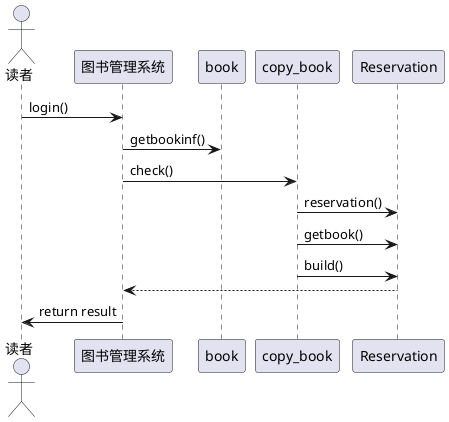 @startuml
actor 读者
读者->图书管理系统:login()
图书管理系统->book:getbookinf()
图书管理系统->copy_book:check()
copy_book->Reservation:reservation()
copy_book->Reservation:getbook()
copy_book->Reservation:build()
Reservation-->图书管理系统
图书管理系统->读者:return result
@enduml